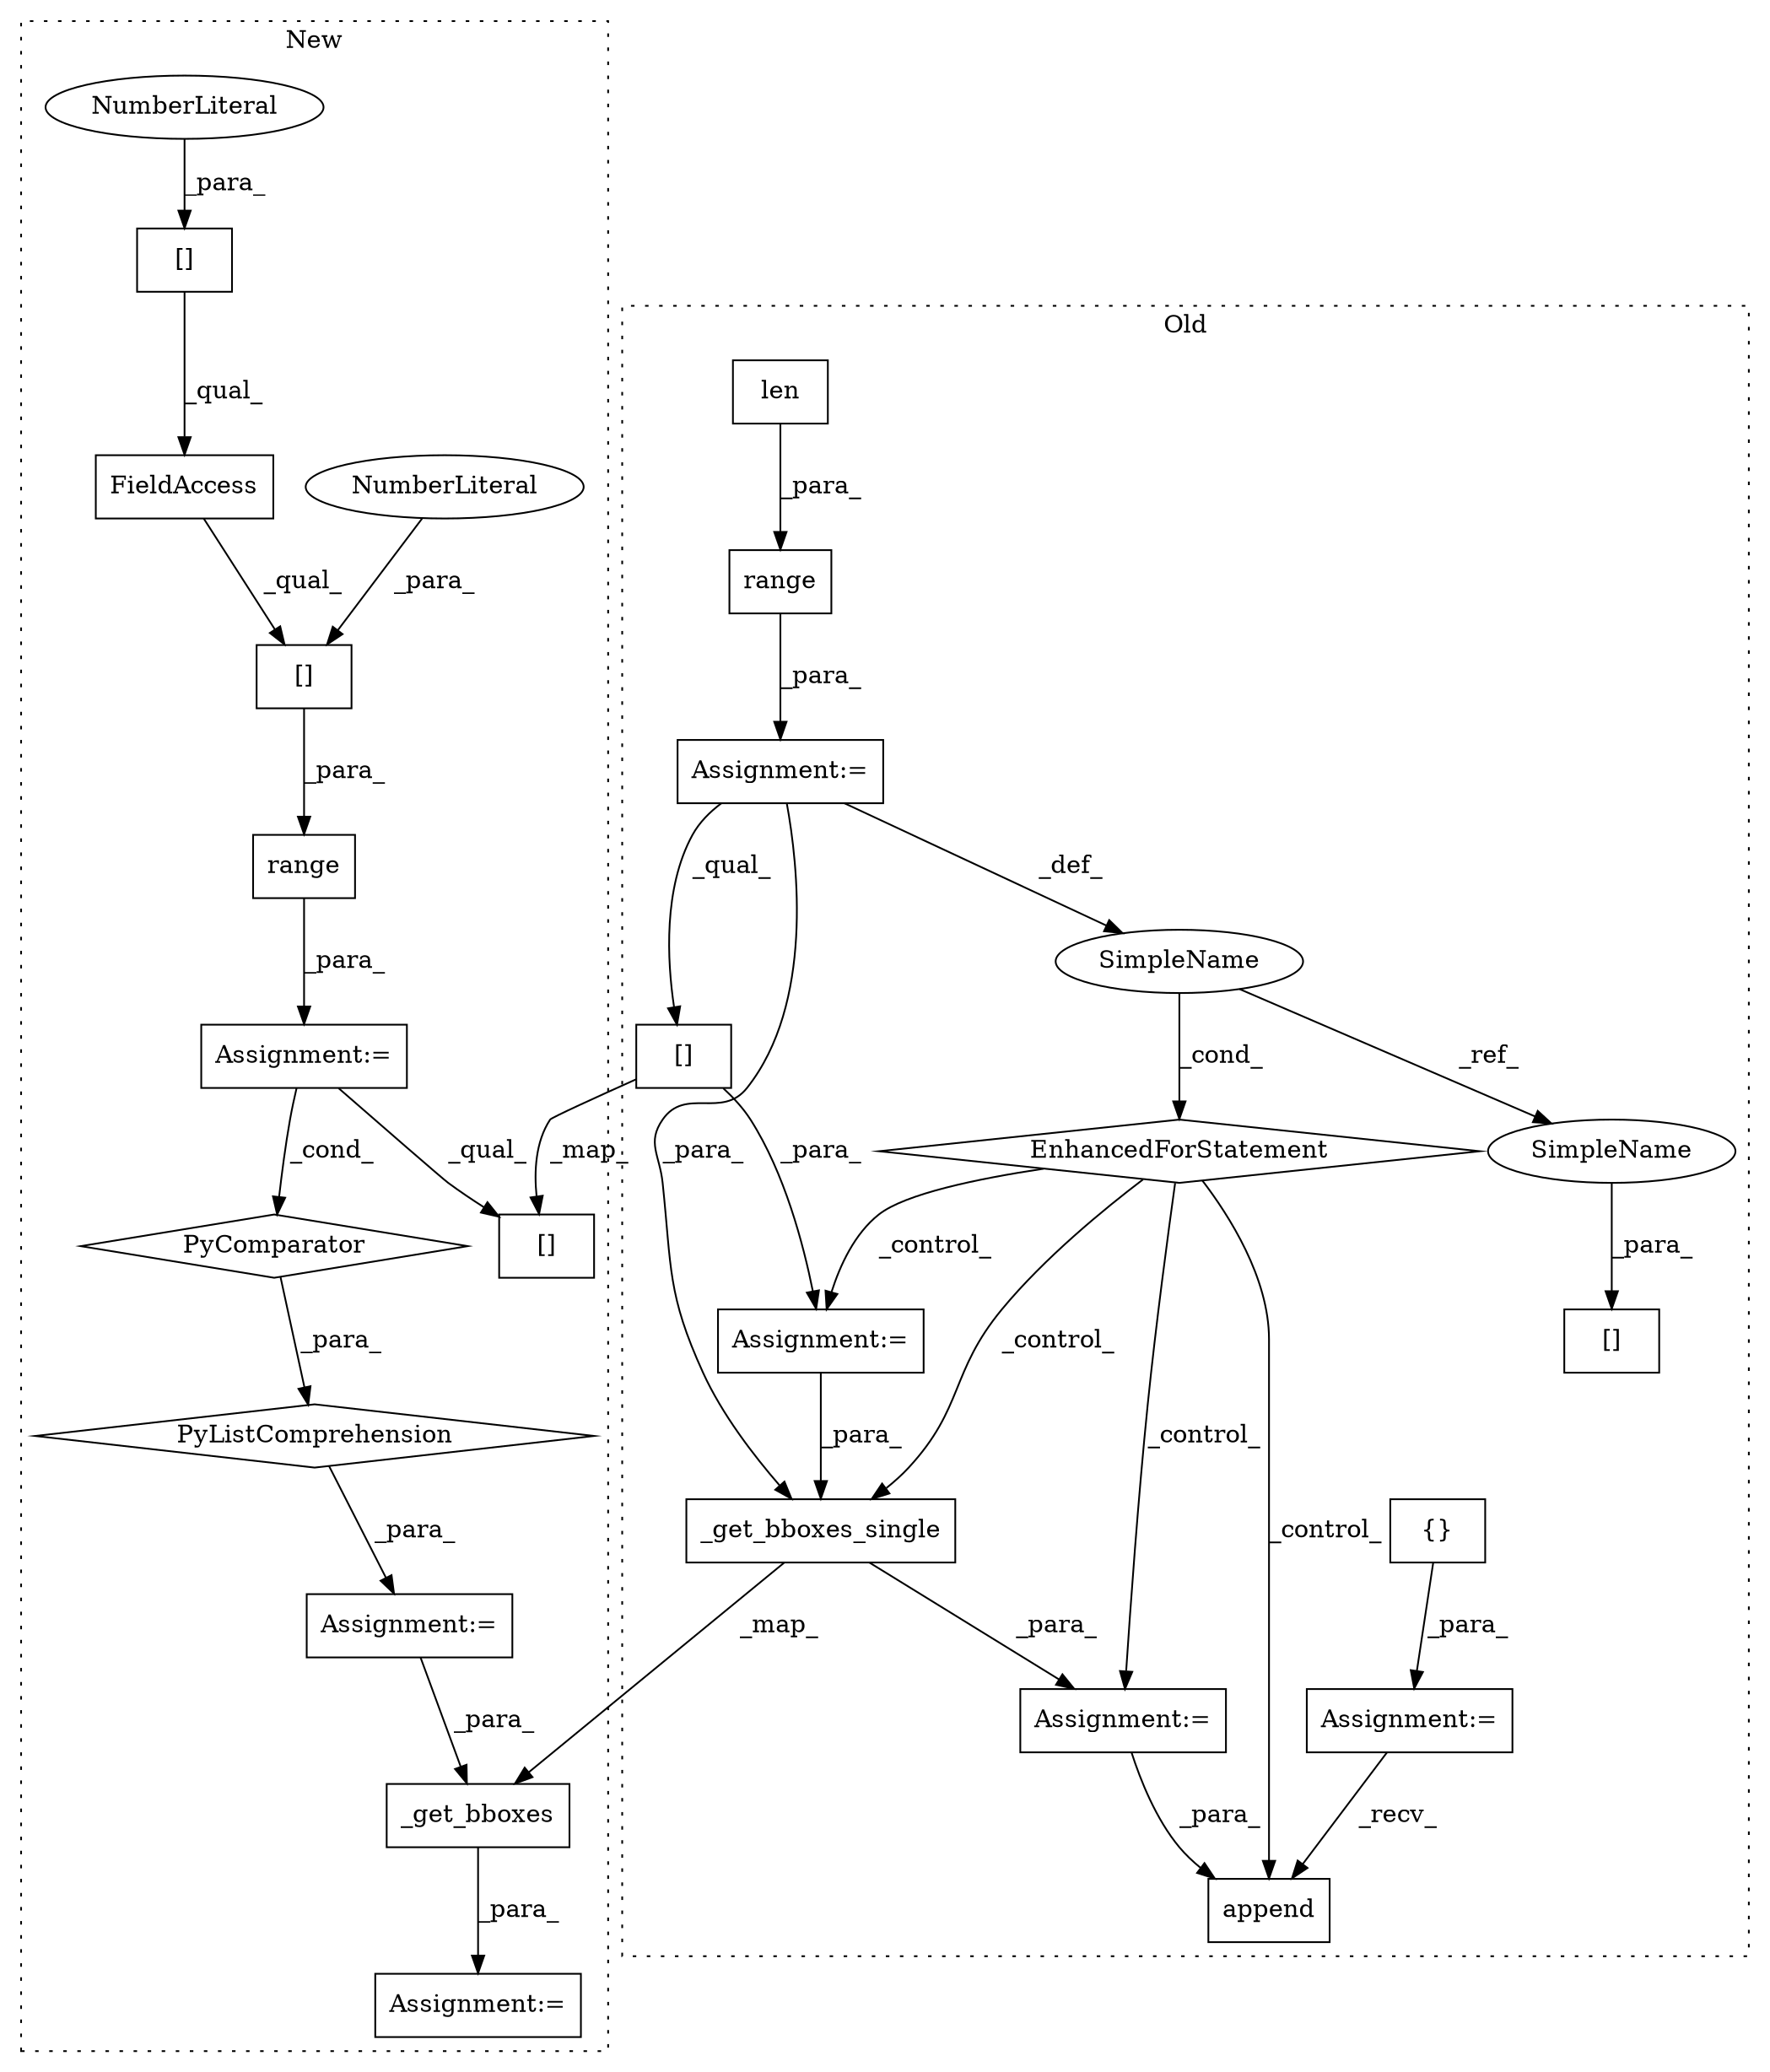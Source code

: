digraph G {
subgraph cluster0 {
1 [label="append" a="32" s="10556,10572" l="7,1" shape="box"];
3 [label="Assignment:=" a="7" s="9674" l="1" shape="box"];
4 [label="{}" a="4" s="9684" l="2" shape="box"];
5 [label="EnhancedForStatement" a="70" s="9692,9779" l="53,2" shape="diamond"];
6 [label="Assignment:=" a="7" s="9692,9779" l="53,2" shape="box"];
7 [label="SimpleName" a="42" s="9749" l="6" shape="ellipse"];
8 [label="Assignment:=" a="7" s="10301" l="1" shape="box"];
9 [label="range" a="32" s="9758,9778" l="6,1" shape="box"];
10 [label="[]" a="2" s="9817,9837" l="14,1" shape="box"];
11 [label="len" a="32" s="9764,9777" l="4,1" shape="box"];
17 [label="[]" a="2" s="10302,10331" l="18,1" shape="box"];
19 [label="_get_bboxes_single" a="32" s="10409,10535" l="19,1" shape="box"];
26 [label="Assignment:=" a="7" s="10403" l="1" shape="box"];
27 [label="SimpleName" a="42" s="9831" l="6" shape="ellipse"];
label = "Old";
style="dotted";
}
subgraph cluster1 {
2 [label="[]" a="2" s="10246,10267" l="20,1" shape="box"];
12 [label="FieldAccess" a="22" s="10246" l="19" shape="box"];
13 [label="[]" a="2" s="10246,10258" l="11,1" shape="box"];
14 [label="NumberLiteral" a="34" s="10266" l="1" shape="ellipse"];
15 [label="NumberLiteral" a="34" s="10257" l="1" shape="ellipse"];
16 [label="range" a="32" s="10240,10268" l="6,1" shape="box"];
18 [label="[]" a="2" s="10150,10174" l="13,1" shape="box"];
20 [label="_get_bboxes" a="32" s="10467,10588" l="12,1" shape="box"];
21 [label="PyListComprehension" a="109" s="10150" l="136" shape="diamond"];
22 [label="PyComparator" a="113" s="10233" l="45" shape="diamond"];
23 [label="Assignment:=" a="7" s="10233" l="45" shape="box"];
24 [label="Assignment:=" a="7" s="10461" l="1" shape="box"];
25 [label="Assignment:=" a="7" s="10138" l="12" shape="box"];
label = "New";
style="dotted";
}
2 -> 16 [label="_para_"];
3 -> 1 [label="_recv_"];
4 -> 3 [label="_para_"];
5 -> 1 [label="_control_"];
5 -> 8 [label="_control_"];
5 -> 19 [label="_control_"];
5 -> 26 [label="_control_"];
6 -> 7 [label="_def_"];
6 -> 19 [label="_para_"];
6 -> 17 [label="_qual_"];
7 -> 27 [label="_ref_"];
7 -> 5 [label="_cond_"];
8 -> 19 [label="_para_"];
9 -> 6 [label="_para_"];
11 -> 9 [label="_para_"];
12 -> 2 [label="_qual_"];
13 -> 12 [label="_qual_"];
14 -> 2 [label="_para_"];
15 -> 13 [label="_para_"];
16 -> 23 [label="_para_"];
17 -> 18 [label="_map_"];
17 -> 8 [label="_para_"];
19 -> 26 [label="_para_"];
19 -> 20 [label="_map_"];
20 -> 24 [label="_para_"];
21 -> 25 [label="_para_"];
22 -> 21 [label="_para_"];
23 -> 18 [label="_qual_"];
23 -> 22 [label="_cond_"];
25 -> 20 [label="_para_"];
26 -> 1 [label="_para_"];
27 -> 10 [label="_para_"];
}